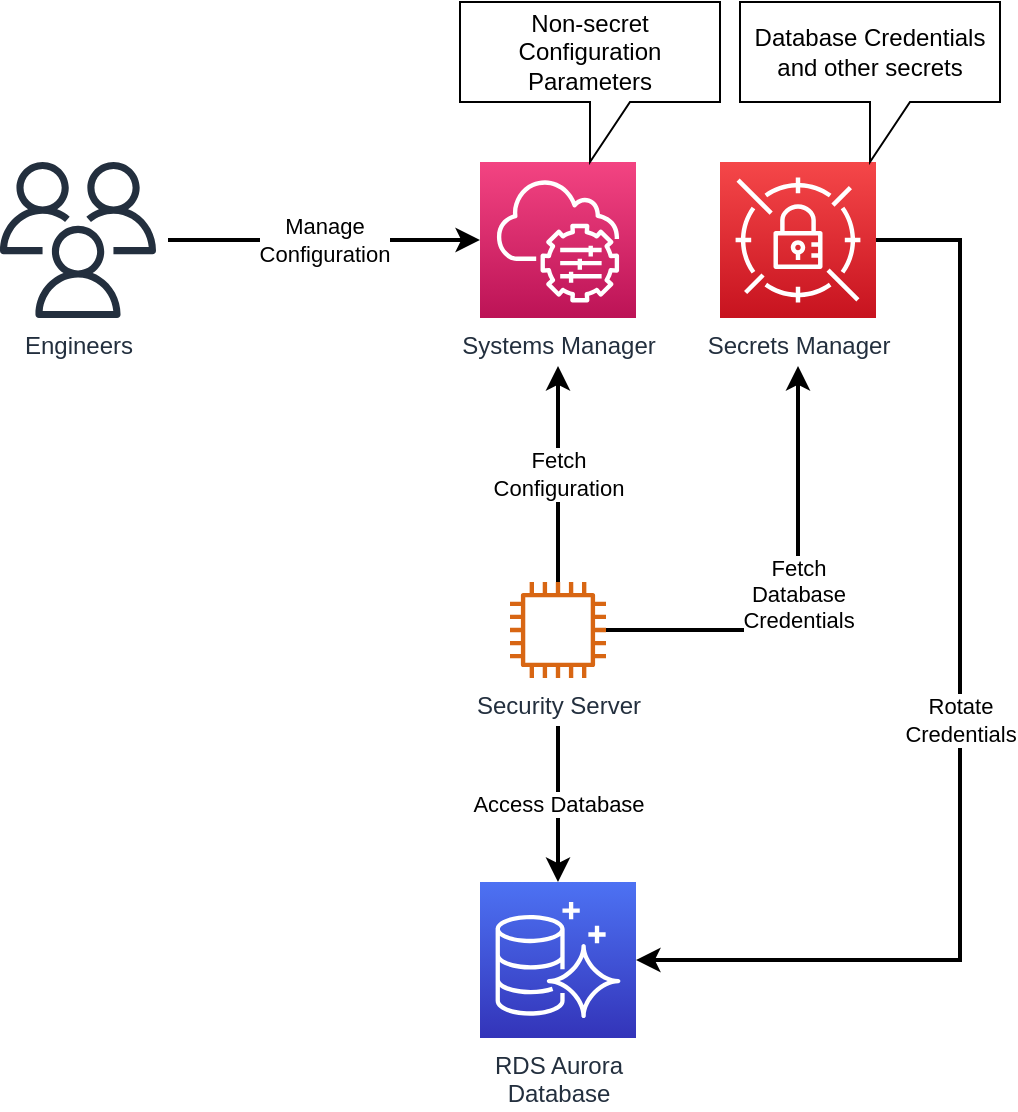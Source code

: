 <mxfile version="14.4.3" type="device"><diagram id="me-QxEEljMdtTv0gNITx" name="Page-1"><mxGraphModel dx="1086" dy="966" grid="1" gridSize="10" guides="1" tooltips="1" connect="1" arrows="1" fold="1" page="1" pageScale="1" pageWidth="850" pageHeight="1100" math="0" shadow="0"><root><mxCell id="0"/><mxCell id="1" parent="0"/><mxCell id="tM7aDDwilY3HRzPyi7ku-1" value="Systems Manager" style="points=[[0,0,0],[0.25,0,0],[0.5,0,0],[0.75,0,0],[1,0,0],[0,1,0],[0.25,1,0],[0.5,1,0],[0.75,1,0],[1,1,0],[0,0.25,0],[0,0.5,0],[0,0.75,0],[1,0.25,0],[1,0.5,0],[1,0.75,0]];points=[[0,0,0],[0.25,0,0],[0.5,0,0],[0.75,0,0],[1,0,0],[0,1,0],[0.25,1,0],[0.5,1,0],[0.75,1,0],[1,1,0],[0,0.25,0],[0,0.5,0],[0,0.75,0],[1,0.25,0],[1,0.5,0],[1,0.75,0]];outlineConnect=0;fontColor=#232F3E;gradientColor=#F34482;gradientDirection=north;fillColor=#BC1356;strokeColor=#ffffff;dashed=0;verticalLabelPosition=bottom;verticalAlign=top;align=center;html=1;fontSize=12;fontStyle=0;aspect=fixed;shape=mxgraph.aws4.resourceIcon;resIcon=mxgraph.aws4.systems_manager;" vertex="1" parent="1"><mxGeometry x="320" y="120" width="78" height="78" as="geometry"/></mxCell><mxCell id="tM7aDDwilY3HRzPyi7ku-5" value="Fetch&lt;br&gt;Configuration" style="edgeStyle=orthogonalEdgeStyle;rounded=0;orthogonalLoop=1;jettySize=auto;html=1;targetPerimeterSpacing=24;strokeWidth=2;" edge="1" parent="1" source="tM7aDDwilY3HRzPyi7ku-3" target="tM7aDDwilY3HRzPyi7ku-1"><mxGeometry relative="1" as="geometry"/></mxCell><mxCell id="tM7aDDwilY3HRzPyi7ku-10" value="Fetch&lt;br&gt;Database&lt;br&gt;Credentials" style="edgeStyle=orthogonalEdgeStyle;rounded=0;orthogonalLoop=1;jettySize=auto;html=1;targetPerimeterSpacing=24;strokeWidth=2;" edge="1" parent="1" source="tM7aDDwilY3HRzPyi7ku-3" target="tM7aDDwilY3HRzPyi7ku-9"><mxGeometry relative="1" as="geometry"/></mxCell><mxCell id="tM7aDDwilY3HRzPyi7ku-12" value="Access Database" style="edgeStyle=orthogonalEdgeStyle;rounded=0;orthogonalLoop=1;jettySize=auto;html=1;entryX=0.5;entryY=0;entryDx=0;entryDy=0;entryPerimeter=0;endSize=6;targetPerimeterSpacing=0;strokeWidth=2;sourcePerimeterSpacing=24;" edge="1" parent="1" source="tM7aDDwilY3HRzPyi7ku-3" target="tM7aDDwilY3HRzPyi7ku-11"><mxGeometry relative="1" as="geometry"/></mxCell><mxCell id="tM7aDDwilY3HRzPyi7ku-3" value="Security Server&lt;br&gt;" style="outlineConnect=0;fontColor=#232F3E;gradientColor=none;fillColor=#D86613;strokeColor=none;dashed=0;verticalLabelPosition=bottom;verticalAlign=top;align=center;html=1;fontSize=12;fontStyle=0;aspect=fixed;pointerEvents=1;shape=mxgraph.aws4.instance2;" vertex="1" parent="1"><mxGeometry x="335" y="330" width="48" height="48" as="geometry"/></mxCell><mxCell id="tM7aDDwilY3HRzPyi7ku-7" value="Manage&lt;br&gt;Configuration" style="edgeStyle=orthogonalEdgeStyle;rounded=0;orthogonalLoop=1;jettySize=auto;html=1;targetPerimeterSpacing=0;strokeWidth=2;sourcePerimeterSpacing=6;" edge="1" parent="1" source="tM7aDDwilY3HRzPyi7ku-6" target="tM7aDDwilY3HRzPyi7ku-1"><mxGeometry relative="1" as="geometry"/></mxCell><mxCell id="tM7aDDwilY3HRzPyi7ku-6" value="Engineers" style="outlineConnect=0;fontColor=#232F3E;gradientColor=none;fillColor=#232F3E;strokeColor=none;dashed=0;verticalLabelPosition=bottom;verticalAlign=top;align=center;html=1;fontSize=12;fontStyle=0;aspect=fixed;pointerEvents=1;shape=mxgraph.aws4.users;" vertex="1" parent="1"><mxGeometry x="80" y="120" width="78" height="78" as="geometry"/></mxCell><mxCell id="tM7aDDwilY3HRzPyi7ku-8" value="Non-secret Configuration Parameters" style="shape=callout;whiteSpace=wrap;html=1;perimeter=calloutPerimeter;" vertex="1" parent="1"><mxGeometry x="310" y="40" width="130" height="80" as="geometry"/></mxCell><mxCell id="tM7aDDwilY3HRzPyi7ku-15" value="Rotate&lt;br&gt;Credentials" style="edgeStyle=orthogonalEdgeStyle;rounded=0;orthogonalLoop=1;jettySize=auto;html=1;sourcePerimeterSpacing=0;endSize=6;targetPerimeterSpacing=0;strokeWidth=2;" edge="1" parent="1" source="tM7aDDwilY3HRzPyi7ku-9" target="tM7aDDwilY3HRzPyi7ku-11"><mxGeometry relative="1" as="geometry"><Array as="points"><mxPoint x="560" y="159"/><mxPoint x="560" y="519"/></Array></mxGeometry></mxCell><mxCell id="tM7aDDwilY3HRzPyi7ku-9" value="Secrets Manager" style="points=[[0,0,0],[0.25,0,0],[0.5,0,0],[0.75,0,0],[1,0,0],[0,1,0],[0.25,1,0],[0.5,1,0],[0.75,1,0],[1,1,0],[0,0.25,0],[0,0.5,0],[0,0.75,0],[1,0.25,0],[1,0.5,0],[1,0.75,0]];outlineConnect=0;fontColor=#232F3E;gradientColor=#F54749;gradientDirection=north;fillColor=#C7131F;strokeColor=#ffffff;dashed=0;verticalLabelPosition=bottom;verticalAlign=top;align=center;html=1;fontSize=12;fontStyle=0;aspect=fixed;shape=mxgraph.aws4.resourceIcon;resIcon=mxgraph.aws4.secrets_manager;" vertex="1" parent="1"><mxGeometry x="440" y="120" width="78" height="78" as="geometry"/></mxCell><mxCell id="tM7aDDwilY3HRzPyi7ku-11" value="RDS Aurora&lt;br&gt;Database" style="points=[[0,0,0],[0.25,0,0],[0.5,0,0],[0.75,0,0],[1,0,0],[0,1,0],[0.25,1,0],[0.5,1,0],[0.75,1,0],[1,1,0],[0,0.25,0],[0,0.5,0],[0,0.75,0],[1,0.25,0],[1,0.5,0],[1,0.75,0]];outlineConnect=0;fontColor=#232F3E;gradientColor=#4D72F3;gradientDirection=north;fillColor=#3334B9;strokeColor=#ffffff;dashed=0;verticalLabelPosition=bottom;verticalAlign=top;align=center;html=1;fontSize=12;fontStyle=0;aspect=fixed;shape=mxgraph.aws4.resourceIcon;resIcon=mxgraph.aws4.aurora;" vertex="1" parent="1"><mxGeometry x="320" y="480" width="78" height="78" as="geometry"/></mxCell><mxCell id="tM7aDDwilY3HRzPyi7ku-17" value="Database Credentials and other secrets" style="shape=callout;whiteSpace=wrap;html=1;perimeter=calloutPerimeter;" vertex="1" parent="1"><mxGeometry x="450" y="40" width="130" height="80" as="geometry"/></mxCell></root></mxGraphModel></diagram></mxfile>